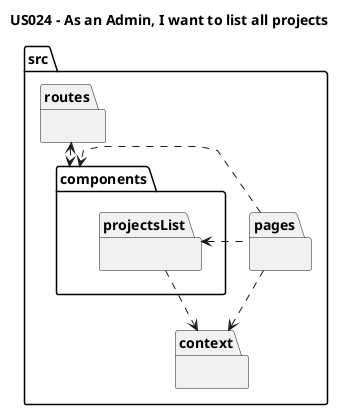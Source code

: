 @startuml
'https://plantuml.com/component-diagram
skinparam linetype polyline

title US024 - As an Admin, I want to list all projects

package "src" {
package "components" {
    package "projectsList" {
    }
}

package "pages" {
}

package "context" {
}

package "routes" {
}
}


routes <..> components
projectsList <.. pages
projectsList ..> context
pages ..> context
pages ..> components

@enduml